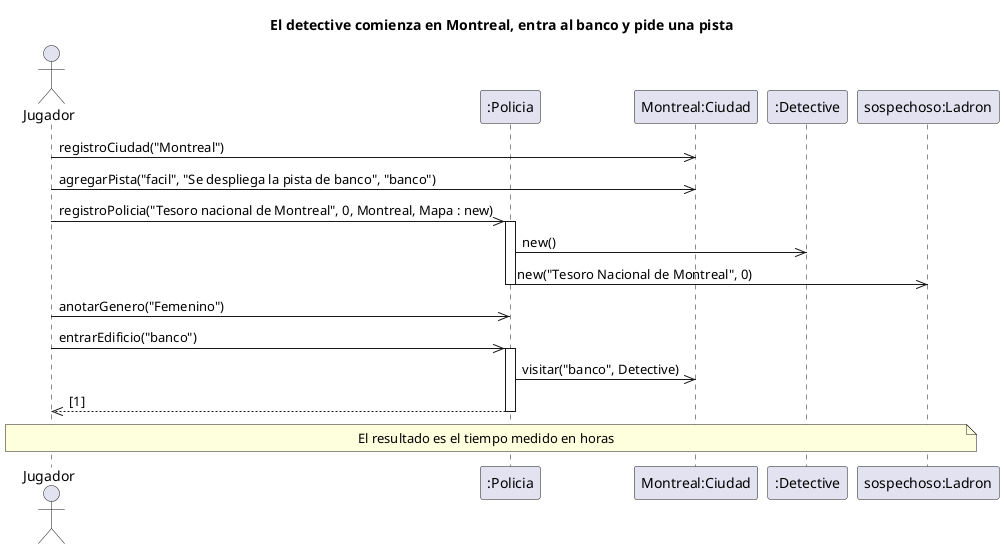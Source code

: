 @startuml
title El detective comienza en Montreal, entra al banco y pide una pista

actor "Jugador" as AlgoThief
participant ":Policia" as Policia
participant "Montreal:Ciudad" as Ciudad
participant ":Detective" as Grado
participant "sospechoso:Ladron" as Ladron

AlgoThief ->> Ciudad : registroCiudad("Montreal")
AlgoThief ->> Ciudad : agregarPista("facil", "Se despliega la pista de banco", "banco")
AlgoThief ->> Policia : registroPolicia("Tesoro nacional de Montreal", 0, Montreal, Mapa : new)
activate Policia
Policia ->> Grado : new()
Policia ->> Ladron : new("Tesoro Nacional de Montreal", 0)
deactivate Policia
AlgoThief ->> Policia : anotarGenero("Femenino")
AlgoThief ->> Policia : entrarEdificio("banco")
activate Policia
Policia ->> Ciudad : visitar("banco", Detective)
return [1]
note across: El resultado es el tiempo medido en horas
deactivate Policia
@enduml